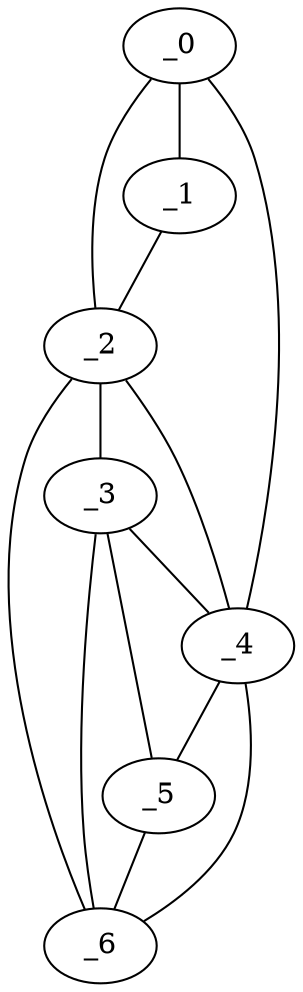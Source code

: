 graph "obj56__135.gxl" {
	_0	 [x=30,
		y=25];
	_1	 [x=36,
		y=34];
	_0 -- _1	 [valence=1];
	_2	 [x=41,
		y=37];
	_0 -- _2	 [valence=1];
	_4	 [x=97,
		y=25];
	_0 -- _4	 [valence=1];
	_1 -- _2	 [valence=1];
	_3	 [x=96,
		y=38];
	_2 -- _3	 [valence=2];
	_2 -- _4	 [valence=2];
	_6	 [x=123,
		y=73];
	_2 -- _6	 [valence=1];
	_3 -- _4	 [valence=1];
	_5	 [x=98,
		y=34];
	_3 -- _5	 [valence=2];
	_3 -- _6	 [valence=1];
	_4 -- _5	 [valence=1];
	_4 -- _6	 [valence=1];
	_5 -- _6	 [valence=2];
}
